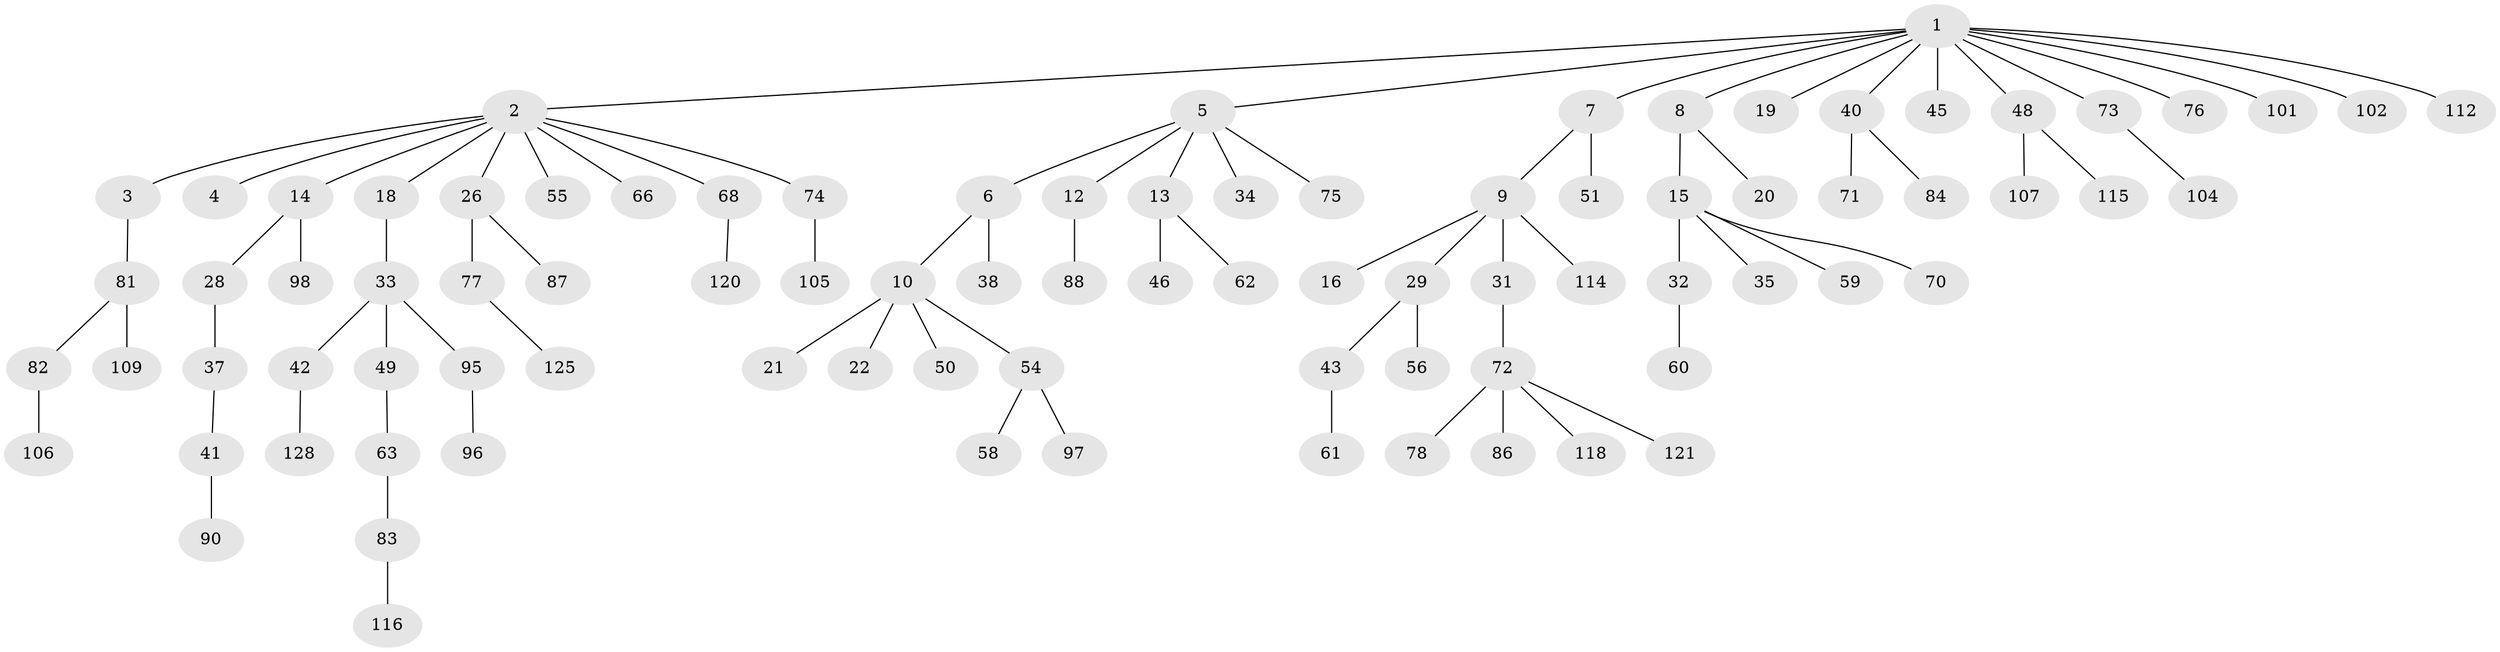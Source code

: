 // original degree distribution, {8: 0.015503875968992248, 2: 0.1937984496124031, 1: 0.5503875968992248, 7: 0.015503875968992248, 4: 0.06976744186046512, 3: 0.12403100775193798, 5: 0.023255813953488372, 6: 0.007751937984496124}
// Generated by graph-tools (version 1.1) at 2025/11/02/27/25 16:11:26]
// undirected, 88 vertices, 87 edges
graph export_dot {
graph [start="1"]
  node [color=gray90,style=filled];
  1 [super="+11"];
  2 [super="+25"];
  3;
  4;
  5 [super="+23"];
  6 [super="+17"];
  7 [super="+94"];
  8;
  9 [super="+69"];
  10 [super="+24"];
  12 [super="+93"];
  13 [super="+39"];
  14 [super="+119"];
  15 [super="+27"];
  16;
  18 [super="+57"];
  19;
  20;
  21 [super="+30"];
  22 [super="+124"];
  26 [super="+36"];
  28;
  29 [super="+44"];
  31 [super="+99"];
  32;
  33 [super="+65"];
  34;
  35;
  37 [super="+111"];
  38 [super="+100"];
  40 [super="+53"];
  41 [super="+47"];
  42 [super="+52"];
  43 [super="+79"];
  45;
  46;
  48 [super="+67"];
  49 [super="+103"];
  50;
  51;
  54 [super="+113"];
  55 [super="+110"];
  56;
  58;
  59;
  60;
  61 [super="+129"];
  62 [super="+64"];
  63;
  66;
  68 [super="+108"];
  70;
  71;
  72 [super="+91"];
  73 [super="+126"];
  74 [super="+80"];
  75;
  76;
  77 [super="+92"];
  78 [super="+89"];
  81 [super="+117"];
  82 [super="+85"];
  83 [super="+127"];
  84;
  86;
  87;
  88;
  90;
  95;
  96;
  97;
  98;
  101;
  102 [super="+123"];
  104;
  105;
  106 [super="+122"];
  107;
  109;
  112;
  114;
  115;
  116;
  118;
  120;
  121;
  125;
  128;
  1 -- 2;
  1 -- 5;
  1 -- 7;
  1 -- 8;
  1 -- 48;
  1 -- 101;
  1 -- 112;
  1 -- 19;
  1 -- 102;
  1 -- 40;
  1 -- 73;
  1 -- 76;
  1 -- 45;
  2 -- 3;
  2 -- 4;
  2 -- 14;
  2 -- 18;
  2 -- 55;
  2 -- 74;
  2 -- 26;
  2 -- 68;
  2 -- 66;
  3 -- 81;
  5 -- 6;
  5 -- 12;
  5 -- 13;
  5 -- 34;
  5 -- 75;
  6 -- 10;
  6 -- 38;
  7 -- 9;
  7 -- 51;
  8 -- 15;
  8 -- 20;
  9 -- 16;
  9 -- 29;
  9 -- 31;
  9 -- 114;
  10 -- 21;
  10 -- 22;
  10 -- 54;
  10 -- 50;
  12 -- 88;
  13 -- 62;
  13 -- 46;
  14 -- 28;
  14 -- 98;
  15 -- 32;
  15 -- 35;
  15 -- 59;
  15 -- 70;
  18 -- 33;
  26 -- 87;
  26 -- 77;
  28 -- 37;
  29 -- 43;
  29 -- 56;
  31 -- 72;
  32 -- 60;
  33 -- 42;
  33 -- 49;
  33 -- 95;
  37 -- 41;
  40 -- 71;
  40 -- 84;
  41 -- 90;
  42 -- 128;
  43 -- 61;
  48 -- 107;
  48 -- 115;
  49 -- 63;
  54 -- 58;
  54 -- 97;
  63 -- 83;
  68 -- 120;
  72 -- 78;
  72 -- 86;
  72 -- 118;
  72 -- 121;
  73 -- 104;
  74 -- 105;
  77 -- 125;
  81 -- 82;
  81 -- 109;
  82 -- 106;
  83 -- 116;
  95 -- 96;
}
